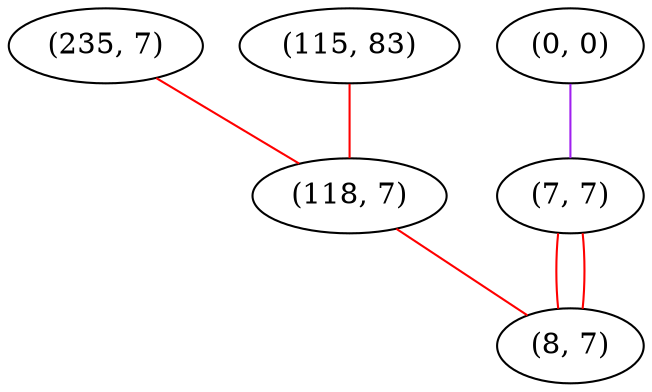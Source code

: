 graph "" {
"(235, 7)";
"(0, 0)";
"(115, 83)";
"(7, 7)";
"(118, 7)";
"(8, 7)";
"(235, 7)" -- "(118, 7)"  [color=red, key=0, weight=1];
"(0, 0)" -- "(7, 7)"  [color=purple, key=0, weight=4];
"(115, 83)" -- "(118, 7)"  [color=red, key=0, weight=1];
"(7, 7)" -- "(8, 7)"  [color=red, key=0, weight=1];
"(7, 7)" -- "(8, 7)"  [color=red, key=1, weight=1];
"(118, 7)" -- "(8, 7)"  [color=red, key=0, weight=1];
}
